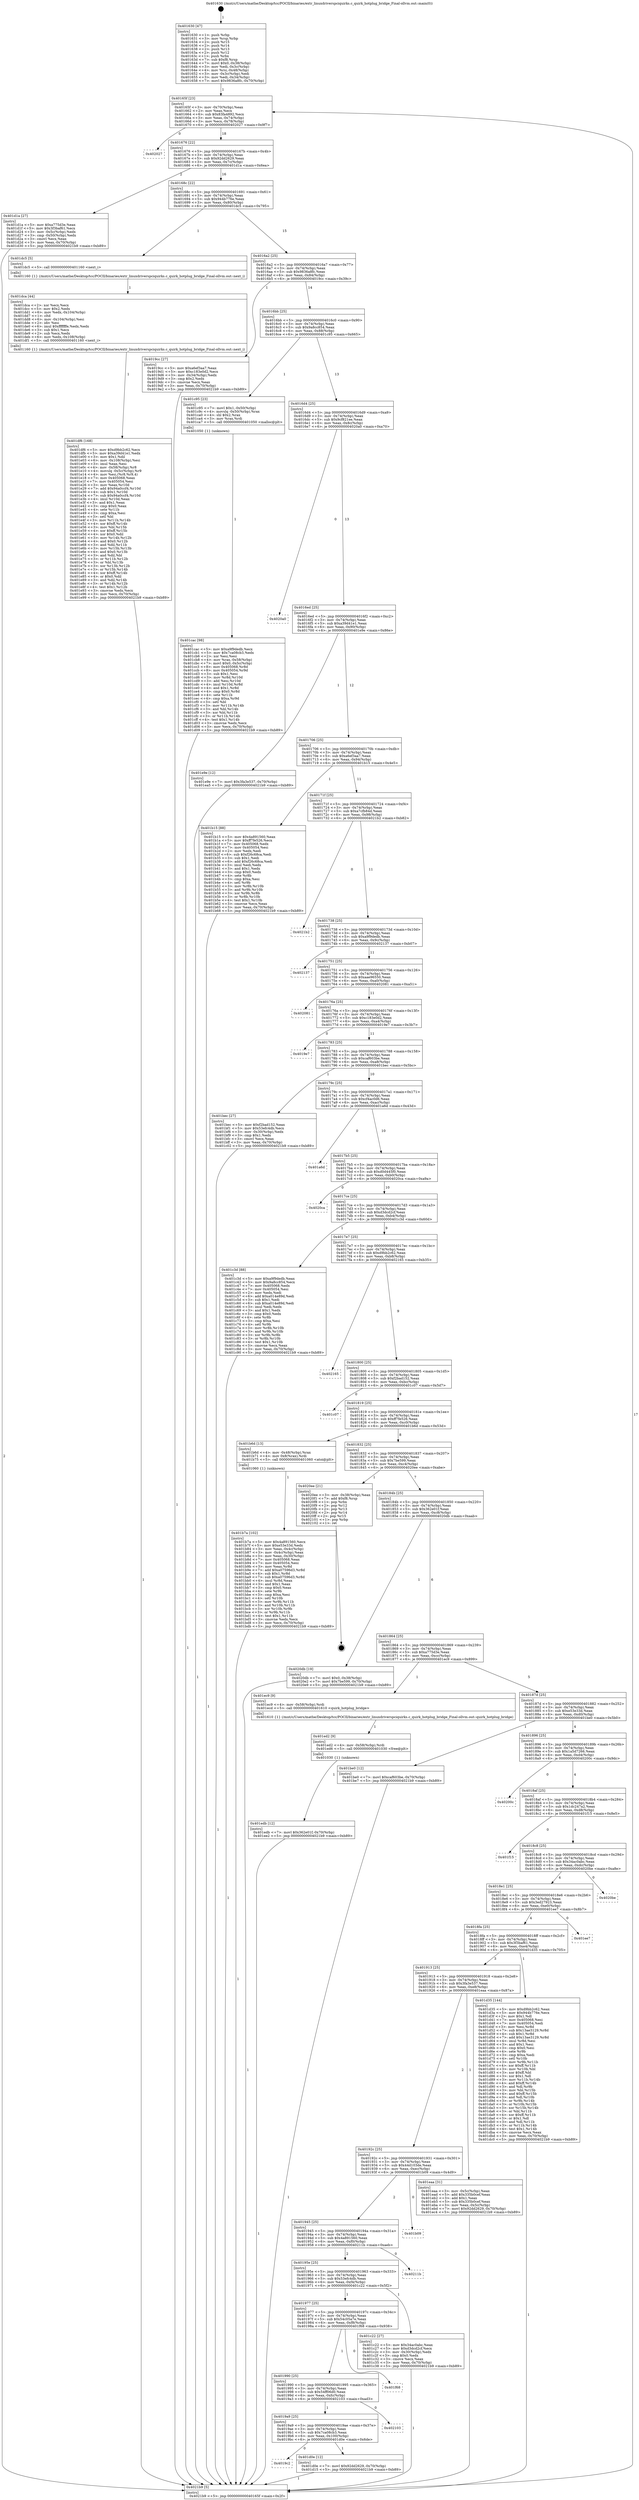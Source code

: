 digraph "0x401630" {
  label = "0x401630 (/mnt/c/Users/mathe/Desktop/tcc/POCII/binaries/extr_linuxdriverspciquirks.c_quirk_hotplug_bridge_Final-ollvm.out::main(0))"
  labelloc = "t"
  node[shape=record]

  Entry [label="",width=0.3,height=0.3,shape=circle,fillcolor=black,style=filled]
  "0x40165f" [label="{
     0x40165f [23]\l
     | [instrs]\l
     &nbsp;&nbsp;0x40165f \<+3\>: mov -0x70(%rbp),%eax\l
     &nbsp;&nbsp;0x401662 \<+2\>: mov %eax,%ecx\l
     &nbsp;&nbsp;0x401664 \<+6\>: sub $0x83fa4892,%ecx\l
     &nbsp;&nbsp;0x40166a \<+3\>: mov %eax,-0x74(%rbp)\l
     &nbsp;&nbsp;0x40166d \<+3\>: mov %ecx,-0x78(%rbp)\l
     &nbsp;&nbsp;0x401670 \<+6\>: je 0000000000402027 \<main+0x9f7\>\l
  }"]
  "0x402027" [label="{
     0x402027\l
  }", style=dashed]
  "0x401676" [label="{
     0x401676 [22]\l
     | [instrs]\l
     &nbsp;&nbsp;0x401676 \<+5\>: jmp 000000000040167b \<main+0x4b\>\l
     &nbsp;&nbsp;0x40167b \<+3\>: mov -0x74(%rbp),%eax\l
     &nbsp;&nbsp;0x40167e \<+5\>: sub $0x92dd2629,%eax\l
     &nbsp;&nbsp;0x401683 \<+3\>: mov %eax,-0x7c(%rbp)\l
     &nbsp;&nbsp;0x401686 \<+6\>: je 0000000000401d1a \<main+0x6ea\>\l
  }"]
  Exit [label="",width=0.3,height=0.3,shape=circle,fillcolor=black,style=filled,peripheries=2]
  "0x401d1a" [label="{
     0x401d1a [27]\l
     | [instrs]\l
     &nbsp;&nbsp;0x401d1a \<+5\>: mov $0xa775d3e,%eax\l
     &nbsp;&nbsp;0x401d1f \<+5\>: mov $0x3f3baf61,%ecx\l
     &nbsp;&nbsp;0x401d24 \<+3\>: mov -0x5c(%rbp),%edx\l
     &nbsp;&nbsp;0x401d27 \<+3\>: cmp -0x50(%rbp),%edx\l
     &nbsp;&nbsp;0x401d2a \<+3\>: cmovl %ecx,%eax\l
     &nbsp;&nbsp;0x401d2d \<+3\>: mov %eax,-0x70(%rbp)\l
     &nbsp;&nbsp;0x401d30 \<+5\>: jmp 00000000004021b9 \<main+0xb89\>\l
  }"]
  "0x40168c" [label="{
     0x40168c [22]\l
     | [instrs]\l
     &nbsp;&nbsp;0x40168c \<+5\>: jmp 0000000000401691 \<main+0x61\>\l
     &nbsp;&nbsp;0x401691 \<+3\>: mov -0x74(%rbp),%eax\l
     &nbsp;&nbsp;0x401694 \<+5\>: sub $0x944b776e,%eax\l
     &nbsp;&nbsp;0x401699 \<+3\>: mov %eax,-0x80(%rbp)\l
     &nbsp;&nbsp;0x40169c \<+6\>: je 0000000000401dc5 \<main+0x795\>\l
  }"]
  "0x401edb" [label="{
     0x401edb [12]\l
     | [instrs]\l
     &nbsp;&nbsp;0x401edb \<+7\>: movl $0x362e01f,-0x70(%rbp)\l
     &nbsp;&nbsp;0x401ee2 \<+5\>: jmp 00000000004021b9 \<main+0xb89\>\l
  }"]
  "0x401dc5" [label="{
     0x401dc5 [5]\l
     | [instrs]\l
     &nbsp;&nbsp;0x401dc5 \<+5\>: call 0000000000401160 \<next_i\>\l
     | [calls]\l
     &nbsp;&nbsp;0x401160 \{1\} (/mnt/c/Users/mathe/Desktop/tcc/POCII/binaries/extr_linuxdriverspciquirks.c_quirk_hotplug_bridge_Final-ollvm.out::next_i)\l
  }"]
  "0x4016a2" [label="{
     0x4016a2 [25]\l
     | [instrs]\l
     &nbsp;&nbsp;0x4016a2 \<+5\>: jmp 00000000004016a7 \<main+0x77\>\l
     &nbsp;&nbsp;0x4016a7 \<+3\>: mov -0x74(%rbp),%eax\l
     &nbsp;&nbsp;0x4016aa \<+5\>: sub $0x9836a8fc,%eax\l
     &nbsp;&nbsp;0x4016af \<+6\>: mov %eax,-0x84(%rbp)\l
     &nbsp;&nbsp;0x4016b5 \<+6\>: je 00000000004019cc \<main+0x39c\>\l
  }"]
  "0x401ed2" [label="{
     0x401ed2 [9]\l
     | [instrs]\l
     &nbsp;&nbsp;0x401ed2 \<+4\>: mov -0x58(%rbp),%rdi\l
     &nbsp;&nbsp;0x401ed6 \<+5\>: call 0000000000401030 \<free@plt\>\l
     | [calls]\l
     &nbsp;&nbsp;0x401030 \{1\} (unknown)\l
  }"]
  "0x4019cc" [label="{
     0x4019cc [27]\l
     | [instrs]\l
     &nbsp;&nbsp;0x4019cc \<+5\>: mov $0xa6ef3aa7,%eax\l
     &nbsp;&nbsp;0x4019d1 \<+5\>: mov $0xc183e0d2,%ecx\l
     &nbsp;&nbsp;0x4019d6 \<+3\>: mov -0x34(%rbp),%edx\l
     &nbsp;&nbsp;0x4019d9 \<+3\>: cmp $0x2,%edx\l
     &nbsp;&nbsp;0x4019dc \<+3\>: cmovne %ecx,%eax\l
     &nbsp;&nbsp;0x4019df \<+3\>: mov %eax,-0x70(%rbp)\l
     &nbsp;&nbsp;0x4019e2 \<+5\>: jmp 00000000004021b9 \<main+0xb89\>\l
  }"]
  "0x4016bb" [label="{
     0x4016bb [25]\l
     | [instrs]\l
     &nbsp;&nbsp;0x4016bb \<+5\>: jmp 00000000004016c0 \<main+0x90\>\l
     &nbsp;&nbsp;0x4016c0 \<+3\>: mov -0x74(%rbp),%eax\l
     &nbsp;&nbsp;0x4016c3 \<+5\>: sub $0x9a8cc854,%eax\l
     &nbsp;&nbsp;0x4016c8 \<+6\>: mov %eax,-0x88(%rbp)\l
     &nbsp;&nbsp;0x4016ce \<+6\>: je 0000000000401c95 \<main+0x665\>\l
  }"]
  "0x4021b9" [label="{
     0x4021b9 [5]\l
     | [instrs]\l
     &nbsp;&nbsp;0x4021b9 \<+5\>: jmp 000000000040165f \<main+0x2f\>\l
  }"]
  "0x401630" [label="{
     0x401630 [47]\l
     | [instrs]\l
     &nbsp;&nbsp;0x401630 \<+1\>: push %rbp\l
     &nbsp;&nbsp;0x401631 \<+3\>: mov %rsp,%rbp\l
     &nbsp;&nbsp;0x401634 \<+2\>: push %r15\l
     &nbsp;&nbsp;0x401636 \<+2\>: push %r14\l
     &nbsp;&nbsp;0x401638 \<+2\>: push %r13\l
     &nbsp;&nbsp;0x40163a \<+2\>: push %r12\l
     &nbsp;&nbsp;0x40163c \<+1\>: push %rbx\l
     &nbsp;&nbsp;0x40163d \<+7\>: sub $0xf8,%rsp\l
     &nbsp;&nbsp;0x401644 \<+7\>: movl $0x0,-0x38(%rbp)\l
     &nbsp;&nbsp;0x40164b \<+3\>: mov %edi,-0x3c(%rbp)\l
     &nbsp;&nbsp;0x40164e \<+4\>: mov %rsi,-0x48(%rbp)\l
     &nbsp;&nbsp;0x401652 \<+3\>: mov -0x3c(%rbp),%edi\l
     &nbsp;&nbsp;0x401655 \<+3\>: mov %edi,-0x34(%rbp)\l
     &nbsp;&nbsp;0x401658 \<+7\>: movl $0x9836a8fc,-0x70(%rbp)\l
  }"]
  "0x401df6" [label="{
     0x401df6 [168]\l
     | [instrs]\l
     &nbsp;&nbsp;0x401df6 \<+5\>: mov $0xd9bb2c62,%ecx\l
     &nbsp;&nbsp;0x401dfb \<+5\>: mov $0xa39d41e1,%edx\l
     &nbsp;&nbsp;0x401e00 \<+3\>: mov $0x1,%dil\l
     &nbsp;&nbsp;0x401e03 \<+6\>: mov -0x108(%rbp),%esi\l
     &nbsp;&nbsp;0x401e09 \<+3\>: imul %eax,%esi\l
     &nbsp;&nbsp;0x401e0c \<+4\>: mov -0x58(%rbp),%r8\l
     &nbsp;&nbsp;0x401e10 \<+4\>: movslq -0x5c(%rbp),%r9\l
     &nbsp;&nbsp;0x401e14 \<+4\>: mov %esi,(%r8,%r9,4)\l
     &nbsp;&nbsp;0x401e18 \<+7\>: mov 0x405068,%eax\l
     &nbsp;&nbsp;0x401e1f \<+7\>: mov 0x405054,%esi\l
     &nbsp;&nbsp;0x401e26 \<+3\>: mov %eax,%r10d\l
     &nbsp;&nbsp;0x401e29 \<+7\>: add $0x94a0ccf4,%r10d\l
     &nbsp;&nbsp;0x401e30 \<+4\>: sub $0x1,%r10d\l
     &nbsp;&nbsp;0x401e34 \<+7\>: sub $0x94a0ccf4,%r10d\l
     &nbsp;&nbsp;0x401e3b \<+4\>: imul %r10d,%eax\l
     &nbsp;&nbsp;0x401e3f \<+3\>: and $0x1,%eax\l
     &nbsp;&nbsp;0x401e42 \<+3\>: cmp $0x0,%eax\l
     &nbsp;&nbsp;0x401e45 \<+4\>: sete %r11b\l
     &nbsp;&nbsp;0x401e49 \<+3\>: cmp $0xa,%esi\l
     &nbsp;&nbsp;0x401e4c \<+3\>: setl %bl\l
     &nbsp;&nbsp;0x401e4f \<+3\>: mov %r11b,%r14b\l
     &nbsp;&nbsp;0x401e52 \<+4\>: xor $0xff,%r14b\l
     &nbsp;&nbsp;0x401e56 \<+3\>: mov %bl,%r15b\l
     &nbsp;&nbsp;0x401e59 \<+4\>: xor $0xff,%r15b\l
     &nbsp;&nbsp;0x401e5d \<+4\>: xor $0x0,%dil\l
     &nbsp;&nbsp;0x401e61 \<+3\>: mov %r14b,%r12b\l
     &nbsp;&nbsp;0x401e64 \<+4\>: and $0x0,%r12b\l
     &nbsp;&nbsp;0x401e68 \<+3\>: and %dil,%r11b\l
     &nbsp;&nbsp;0x401e6b \<+3\>: mov %r15b,%r13b\l
     &nbsp;&nbsp;0x401e6e \<+4\>: and $0x0,%r13b\l
     &nbsp;&nbsp;0x401e72 \<+3\>: and %dil,%bl\l
     &nbsp;&nbsp;0x401e75 \<+3\>: or %r11b,%r12b\l
     &nbsp;&nbsp;0x401e78 \<+3\>: or %bl,%r13b\l
     &nbsp;&nbsp;0x401e7b \<+3\>: xor %r13b,%r12b\l
     &nbsp;&nbsp;0x401e7e \<+3\>: or %r15b,%r14b\l
     &nbsp;&nbsp;0x401e81 \<+4\>: xor $0xff,%r14b\l
     &nbsp;&nbsp;0x401e85 \<+4\>: or $0x0,%dil\l
     &nbsp;&nbsp;0x401e89 \<+3\>: and %dil,%r14b\l
     &nbsp;&nbsp;0x401e8c \<+3\>: or %r14b,%r12b\l
     &nbsp;&nbsp;0x401e8f \<+4\>: test $0x1,%r12b\l
     &nbsp;&nbsp;0x401e93 \<+3\>: cmovne %edx,%ecx\l
     &nbsp;&nbsp;0x401e96 \<+3\>: mov %ecx,-0x70(%rbp)\l
     &nbsp;&nbsp;0x401e99 \<+5\>: jmp 00000000004021b9 \<main+0xb89\>\l
  }"]
  "0x401c95" [label="{
     0x401c95 [23]\l
     | [instrs]\l
     &nbsp;&nbsp;0x401c95 \<+7\>: movl $0x1,-0x50(%rbp)\l
     &nbsp;&nbsp;0x401c9c \<+4\>: movslq -0x50(%rbp),%rax\l
     &nbsp;&nbsp;0x401ca0 \<+4\>: shl $0x2,%rax\l
     &nbsp;&nbsp;0x401ca4 \<+3\>: mov %rax,%rdi\l
     &nbsp;&nbsp;0x401ca7 \<+5\>: call 0000000000401050 \<malloc@plt\>\l
     | [calls]\l
     &nbsp;&nbsp;0x401050 \{1\} (unknown)\l
  }"]
  "0x4016d4" [label="{
     0x4016d4 [25]\l
     | [instrs]\l
     &nbsp;&nbsp;0x4016d4 \<+5\>: jmp 00000000004016d9 \<main+0xa9\>\l
     &nbsp;&nbsp;0x4016d9 \<+3\>: mov -0x74(%rbp),%eax\l
     &nbsp;&nbsp;0x4016dc \<+5\>: sub $0x9cf821ee,%eax\l
     &nbsp;&nbsp;0x4016e1 \<+6\>: mov %eax,-0x8c(%rbp)\l
     &nbsp;&nbsp;0x4016e7 \<+6\>: je 00000000004020a0 \<main+0xa70\>\l
  }"]
  "0x401dca" [label="{
     0x401dca [44]\l
     | [instrs]\l
     &nbsp;&nbsp;0x401dca \<+2\>: xor %ecx,%ecx\l
     &nbsp;&nbsp;0x401dcc \<+5\>: mov $0x2,%edx\l
     &nbsp;&nbsp;0x401dd1 \<+6\>: mov %edx,-0x104(%rbp)\l
     &nbsp;&nbsp;0x401dd7 \<+1\>: cltd\l
     &nbsp;&nbsp;0x401dd8 \<+6\>: mov -0x104(%rbp),%esi\l
     &nbsp;&nbsp;0x401dde \<+2\>: idiv %esi\l
     &nbsp;&nbsp;0x401de0 \<+6\>: imul $0xfffffffe,%edx,%edx\l
     &nbsp;&nbsp;0x401de6 \<+3\>: sub $0x1,%ecx\l
     &nbsp;&nbsp;0x401de9 \<+2\>: sub %ecx,%edx\l
     &nbsp;&nbsp;0x401deb \<+6\>: mov %edx,-0x108(%rbp)\l
     &nbsp;&nbsp;0x401df1 \<+5\>: call 0000000000401160 \<next_i\>\l
     | [calls]\l
     &nbsp;&nbsp;0x401160 \{1\} (/mnt/c/Users/mathe/Desktop/tcc/POCII/binaries/extr_linuxdriverspciquirks.c_quirk_hotplug_bridge_Final-ollvm.out::next_i)\l
  }"]
  "0x4020a0" [label="{
     0x4020a0\l
  }", style=dashed]
  "0x4016ed" [label="{
     0x4016ed [25]\l
     | [instrs]\l
     &nbsp;&nbsp;0x4016ed \<+5\>: jmp 00000000004016f2 \<main+0xc2\>\l
     &nbsp;&nbsp;0x4016f2 \<+3\>: mov -0x74(%rbp),%eax\l
     &nbsp;&nbsp;0x4016f5 \<+5\>: sub $0xa39d41e1,%eax\l
     &nbsp;&nbsp;0x4016fa \<+6\>: mov %eax,-0x90(%rbp)\l
     &nbsp;&nbsp;0x401700 \<+6\>: je 0000000000401e9e \<main+0x86e\>\l
  }"]
  "0x4019c2" [label="{
     0x4019c2\l
  }", style=dashed]
  "0x401e9e" [label="{
     0x401e9e [12]\l
     | [instrs]\l
     &nbsp;&nbsp;0x401e9e \<+7\>: movl $0x3fa3e537,-0x70(%rbp)\l
     &nbsp;&nbsp;0x401ea5 \<+5\>: jmp 00000000004021b9 \<main+0xb89\>\l
  }"]
  "0x401706" [label="{
     0x401706 [25]\l
     | [instrs]\l
     &nbsp;&nbsp;0x401706 \<+5\>: jmp 000000000040170b \<main+0xdb\>\l
     &nbsp;&nbsp;0x40170b \<+3\>: mov -0x74(%rbp),%eax\l
     &nbsp;&nbsp;0x40170e \<+5\>: sub $0xa6ef3aa7,%eax\l
     &nbsp;&nbsp;0x401713 \<+6\>: mov %eax,-0x94(%rbp)\l
     &nbsp;&nbsp;0x401719 \<+6\>: je 0000000000401b15 \<main+0x4e5\>\l
  }"]
  "0x401d0e" [label="{
     0x401d0e [12]\l
     | [instrs]\l
     &nbsp;&nbsp;0x401d0e \<+7\>: movl $0x92dd2629,-0x70(%rbp)\l
     &nbsp;&nbsp;0x401d15 \<+5\>: jmp 00000000004021b9 \<main+0xb89\>\l
  }"]
  "0x401b15" [label="{
     0x401b15 [88]\l
     | [instrs]\l
     &nbsp;&nbsp;0x401b15 \<+5\>: mov $0x4a891560,%eax\l
     &nbsp;&nbsp;0x401b1a \<+5\>: mov $0xff7fe526,%ecx\l
     &nbsp;&nbsp;0x401b1f \<+7\>: mov 0x405068,%edx\l
     &nbsp;&nbsp;0x401b26 \<+7\>: mov 0x405054,%esi\l
     &nbsp;&nbsp;0x401b2d \<+2\>: mov %edx,%edi\l
     &nbsp;&nbsp;0x401b2f \<+6\>: sub $0xf26c68ca,%edi\l
     &nbsp;&nbsp;0x401b35 \<+3\>: sub $0x1,%edi\l
     &nbsp;&nbsp;0x401b38 \<+6\>: add $0xf26c68ca,%edi\l
     &nbsp;&nbsp;0x401b3e \<+3\>: imul %edi,%edx\l
     &nbsp;&nbsp;0x401b41 \<+3\>: and $0x1,%edx\l
     &nbsp;&nbsp;0x401b44 \<+3\>: cmp $0x0,%edx\l
     &nbsp;&nbsp;0x401b47 \<+4\>: sete %r8b\l
     &nbsp;&nbsp;0x401b4b \<+3\>: cmp $0xa,%esi\l
     &nbsp;&nbsp;0x401b4e \<+4\>: setl %r9b\l
     &nbsp;&nbsp;0x401b52 \<+3\>: mov %r8b,%r10b\l
     &nbsp;&nbsp;0x401b55 \<+3\>: and %r9b,%r10b\l
     &nbsp;&nbsp;0x401b58 \<+3\>: xor %r9b,%r8b\l
     &nbsp;&nbsp;0x401b5b \<+3\>: or %r8b,%r10b\l
     &nbsp;&nbsp;0x401b5e \<+4\>: test $0x1,%r10b\l
     &nbsp;&nbsp;0x401b62 \<+3\>: cmovne %ecx,%eax\l
     &nbsp;&nbsp;0x401b65 \<+3\>: mov %eax,-0x70(%rbp)\l
     &nbsp;&nbsp;0x401b68 \<+5\>: jmp 00000000004021b9 \<main+0xb89\>\l
  }"]
  "0x40171f" [label="{
     0x40171f [25]\l
     | [instrs]\l
     &nbsp;&nbsp;0x40171f \<+5\>: jmp 0000000000401724 \<main+0xf4\>\l
     &nbsp;&nbsp;0x401724 \<+3\>: mov -0x74(%rbp),%eax\l
     &nbsp;&nbsp;0x401727 \<+5\>: sub $0xa7cfb84d,%eax\l
     &nbsp;&nbsp;0x40172c \<+6\>: mov %eax,-0x98(%rbp)\l
     &nbsp;&nbsp;0x401732 \<+6\>: je 00000000004021b2 \<main+0xb82\>\l
  }"]
  "0x4019a9" [label="{
     0x4019a9 [25]\l
     | [instrs]\l
     &nbsp;&nbsp;0x4019a9 \<+5\>: jmp 00000000004019ae \<main+0x37e\>\l
     &nbsp;&nbsp;0x4019ae \<+3\>: mov -0x74(%rbp),%eax\l
     &nbsp;&nbsp;0x4019b1 \<+5\>: sub $0x7ca08cb3,%eax\l
     &nbsp;&nbsp;0x4019b6 \<+6\>: mov %eax,-0x100(%rbp)\l
     &nbsp;&nbsp;0x4019bc \<+6\>: je 0000000000401d0e \<main+0x6de\>\l
  }"]
  "0x4021b2" [label="{
     0x4021b2\l
  }", style=dashed]
  "0x401738" [label="{
     0x401738 [25]\l
     | [instrs]\l
     &nbsp;&nbsp;0x401738 \<+5\>: jmp 000000000040173d \<main+0x10d\>\l
     &nbsp;&nbsp;0x40173d \<+3\>: mov -0x74(%rbp),%eax\l
     &nbsp;&nbsp;0x401740 \<+5\>: sub $0xa9f9dedb,%eax\l
     &nbsp;&nbsp;0x401745 \<+6\>: mov %eax,-0x9c(%rbp)\l
     &nbsp;&nbsp;0x40174b \<+6\>: je 0000000000402137 \<main+0xb07\>\l
  }"]
  "0x402103" [label="{
     0x402103\l
  }", style=dashed]
  "0x402137" [label="{
     0x402137\l
  }", style=dashed]
  "0x401751" [label="{
     0x401751 [25]\l
     | [instrs]\l
     &nbsp;&nbsp;0x401751 \<+5\>: jmp 0000000000401756 \<main+0x126\>\l
     &nbsp;&nbsp;0x401756 \<+3\>: mov -0x74(%rbp),%eax\l
     &nbsp;&nbsp;0x401759 \<+5\>: sub $0xaae96550,%eax\l
     &nbsp;&nbsp;0x40175e \<+6\>: mov %eax,-0xa0(%rbp)\l
     &nbsp;&nbsp;0x401764 \<+6\>: je 0000000000402081 \<main+0xa51\>\l
  }"]
  "0x401990" [label="{
     0x401990 [25]\l
     | [instrs]\l
     &nbsp;&nbsp;0x401990 \<+5\>: jmp 0000000000401995 \<main+0x365\>\l
     &nbsp;&nbsp;0x401995 \<+3\>: mov -0x74(%rbp),%eax\l
     &nbsp;&nbsp;0x401998 \<+5\>: sub $0x54ff06d0,%eax\l
     &nbsp;&nbsp;0x40199d \<+6\>: mov %eax,-0xfc(%rbp)\l
     &nbsp;&nbsp;0x4019a3 \<+6\>: je 0000000000402103 \<main+0xad3\>\l
  }"]
  "0x402081" [label="{
     0x402081\l
  }", style=dashed]
  "0x40176a" [label="{
     0x40176a [25]\l
     | [instrs]\l
     &nbsp;&nbsp;0x40176a \<+5\>: jmp 000000000040176f \<main+0x13f\>\l
     &nbsp;&nbsp;0x40176f \<+3\>: mov -0x74(%rbp),%eax\l
     &nbsp;&nbsp;0x401772 \<+5\>: sub $0xc183e0d2,%eax\l
     &nbsp;&nbsp;0x401777 \<+6\>: mov %eax,-0xa4(%rbp)\l
     &nbsp;&nbsp;0x40177d \<+6\>: je 00000000004019e7 \<main+0x3b7\>\l
  }"]
  "0x401f68" [label="{
     0x401f68\l
  }", style=dashed]
  "0x4019e7" [label="{
     0x4019e7\l
  }", style=dashed]
  "0x401783" [label="{
     0x401783 [25]\l
     | [instrs]\l
     &nbsp;&nbsp;0x401783 \<+5\>: jmp 0000000000401788 \<main+0x158\>\l
     &nbsp;&nbsp;0x401788 \<+3\>: mov -0x74(%rbp),%eax\l
     &nbsp;&nbsp;0x40178b \<+5\>: sub $0xcaf603be,%eax\l
     &nbsp;&nbsp;0x401790 \<+6\>: mov %eax,-0xa8(%rbp)\l
     &nbsp;&nbsp;0x401796 \<+6\>: je 0000000000401bec \<main+0x5bc\>\l
  }"]
  "0x401cac" [label="{
     0x401cac [98]\l
     | [instrs]\l
     &nbsp;&nbsp;0x401cac \<+5\>: mov $0xa9f9dedb,%ecx\l
     &nbsp;&nbsp;0x401cb1 \<+5\>: mov $0x7ca08cb3,%edx\l
     &nbsp;&nbsp;0x401cb6 \<+2\>: xor %esi,%esi\l
     &nbsp;&nbsp;0x401cb8 \<+4\>: mov %rax,-0x58(%rbp)\l
     &nbsp;&nbsp;0x401cbc \<+7\>: movl $0x0,-0x5c(%rbp)\l
     &nbsp;&nbsp;0x401cc3 \<+8\>: mov 0x405068,%r8d\l
     &nbsp;&nbsp;0x401ccb \<+8\>: mov 0x405054,%r9d\l
     &nbsp;&nbsp;0x401cd3 \<+3\>: sub $0x1,%esi\l
     &nbsp;&nbsp;0x401cd6 \<+3\>: mov %r8d,%r10d\l
     &nbsp;&nbsp;0x401cd9 \<+3\>: add %esi,%r10d\l
     &nbsp;&nbsp;0x401cdc \<+4\>: imul %r10d,%r8d\l
     &nbsp;&nbsp;0x401ce0 \<+4\>: and $0x1,%r8d\l
     &nbsp;&nbsp;0x401ce4 \<+4\>: cmp $0x0,%r8d\l
     &nbsp;&nbsp;0x401ce8 \<+4\>: sete %r11b\l
     &nbsp;&nbsp;0x401cec \<+4\>: cmp $0xa,%r9d\l
     &nbsp;&nbsp;0x401cf0 \<+3\>: setl %bl\l
     &nbsp;&nbsp;0x401cf3 \<+3\>: mov %r11b,%r14b\l
     &nbsp;&nbsp;0x401cf6 \<+3\>: and %bl,%r14b\l
     &nbsp;&nbsp;0x401cf9 \<+3\>: xor %bl,%r11b\l
     &nbsp;&nbsp;0x401cfc \<+3\>: or %r11b,%r14b\l
     &nbsp;&nbsp;0x401cff \<+4\>: test $0x1,%r14b\l
     &nbsp;&nbsp;0x401d03 \<+3\>: cmovne %edx,%ecx\l
     &nbsp;&nbsp;0x401d06 \<+3\>: mov %ecx,-0x70(%rbp)\l
     &nbsp;&nbsp;0x401d09 \<+5\>: jmp 00000000004021b9 \<main+0xb89\>\l
  }"]
  "0x401bec" [label="{
     0x401bec [27]\l
     | [instrs]\l
     &nbsp;&nbsp;0x401bec \<+5\>: mov $0xf2bad152,%eax\l
     &nbsp;&nbsp;0x401bf1 \<+5\>: mov $0x53efc4db,%ecx\l
     &nbsp;&nbsp;0x401bf6 \<+3\>: mov -0x30(%rbp),%edx\l
     &nbsp;&nbsp;0x401bf9 \<+3\>: cmp $0x1,%edx\l
     &nbsp;&nbsp;0x401bfc \<+3\>: cmovl %ecx,%eax\l
     &nbsp;&nbsp;0x401bff \<+3\>: mov %eax,-0x70(%rbp)\l
     &nbsp;&nbsp;0x401c02 \<+5\>: jmp 00000000004021b9 \<main+0xb89\>\l
  }"]
  "0x40179c" [label="{
     0x40179c [25]\l
     | [instrs]\l
     &nbsp;&nbsp;0x40179c \<+5\>: jmp 00000000004017a1 \<main+0x171\>\l
     &nbsp;&nbsp;0x4017a1 \<+3\>: mov -0x74(%rbp),%eax\l
     &nbsp;&nbsp;0x4017a4 \<+5\>: sub $0xcf4ac0d6,%eax\l
     &nbsp;&nbsp;0x4017a9 \<+6\>: mov %eax,-0xac(%rbp)\l
     &nbsp;&nbsp;0x4017af \<+6\>: je 0000000000401a6d \<main+0x43d\>\l
  }"]
  "0x401977" [label="{
     0x401977 [25]\l
     | [instrs]\l
     &nbsp;&nbsp;0x401977 \<+5\>: jmp 000000000040197c \<main+0x34c\>\l
     &nbsp;&nbsp;0x40197c \<+3\>: mov -0x74(%rbp),%eax\l
     &nbsp;&nbsp;0x40197f \<+5\>: sub $0x54c05a7e,%eax\l
     &nbsp;&nbsp;0x401984 \<+6\>: mov %eax,-0xf8(%rbp)\l
     &nbsp;&nbsp;0x40198a \<+6\>: je 0000000000401f68 \<main+0x938\>\l
  }"]
  "0x401a6d" [label="{
     0x401a6d\l
  }", style=dashed]
  "0x4017b5" [label="{
     0x4017b5 [25]\l
     | [instrs]\l
     &nbsp;&nbsp;0x4017b5 \<+5\>: jmp 00000000004017ba \<main+0x18a\>\l
     &nbsp;&nbsp;0x4017ba \<+3\>: mov -0x74(%rbp),%eax\l
     &nbsp;&nbsp;0x4017bd \<+5\>: sub $0xd0d445f0,%eax\l
     &nbsp;&nbsp;0x4017c2 \<+6\>: mov %eax,-0xb0(%rbp)\l
     &nbsp;&nbsp;0x4017c8 \<+6\>: je 00000000004020ca \<main+0xa9a\>\l
  }"]
  "0x401c22" [label="{
     0x401c22 [27]\l
     | [instrs]\l
     &nbsp;&nbsp;0x401c22 \<+5\>: mov $0x34ac0abc,%eax\l
     &nbsp;&nbsp;0x401c27 \<+5\>: mov $0xd3dcd2cf,%ecx\l
     &nbsp;&nbsp;0x401c2c \<+3\>: mov -0x30(%rbp),%edx\l
     &nbsp;&nbsp;0x401c2f \<+3\>: cmp $0x0,%edx\l
     &nbsp;&nbsp;0x401c32 \<+3\>: cmove %ecx,%eax\l
     &nbsp;&nbsp;0x401c35 \<+3\>: mov %eax,-0x70(%rbp)\l
     &nbsp;&nbsp;0x401c38 \<+5\>: jmp 00000000004021b9 \<main+0xb89\>\l
  }"]
  "0x4020ca" [label="{
     0x4020ca\l
  }", style=dashed]
  "0x4017ce" [label="{
     0x4017ce [25]\l
     | [instrs]\l
     &nbsp;&nbsp;0x4017ce \<+5\>: jmp 00000000004017d3 \<main+0x1a3\>\l
     &nbsp;&nbsp;0x4017d3 \<+3\>: mov -0x74(%rbp),%eax\l
     &nbsp;&nbsp;0x4017d6 \<+5\>: sub $0xd3dcd2cf,%eax\l
     &nbsp;&nbsp;0x4017db \<+6\>: mov %eax,-0xb4(%rbp)\l
     &nbsp;&nbsp;0x4017e1 \<+6\>: je 0000000000401c3d \<main+0x60d\>\l
  }"]
  "0x40195e" [label="{
     0x40195e [25]\l
     | [instrs]\l
     &nbsp;&nbsp;0x40195e \<+5\>: jmp 0000000000401963 \<main+0x333\>\l
     &nbsp;&nbsp;0x401963 \<+3\>: mov -0x74(%rbp),%eax\l
     &nbsp;&nbsp;0x401966 \<+5\>: sub $0x53efc4db,%eax\l
     &nbsp;&nbsp;0x40196b \<+6\>: mov %eax,-0xf4(%rbp)\l
     &nbsp;&nbsp;0x401971 \<+6\>: je 0000000000401c22 \<main+0x5f2\>\l
  }"]
  "0x401c3d" [label="{
     0x401c3d [88]\l
     | [instrs]\l
     &nbsp;&nbsp;0x401c3d \<+5\>: mov $0xa9f9dedb,%eax\l
     &nbsp;&nbsp;0x401c42 \<+5\>: mov $0x9a8cc854,%ecx\l
     &nbsp;&nbsp;0x401c47 \<+7\>: mov 0x405068,%edx\l
     &nbsp;&nbsp;0x401c4e \<+7\>: mov 0x405054,%esi\l
     &nbsp;&nbsp;0x401c55 \<+2\>: mov %edx,%edi\l
     &nbsp;&nbsp;0x401c57 \<+6\>: add $0xa014e89d,%edi\l
     &nbsp;&nbsp;0x401c5d \<+3\>: sub $0x1,%edi\l
     &nbsp;&nbsp;0x401c60 \<+6\>: sub $0xa014e89d,%edi\l
     &nbsp;&nbsp;0x401c66 \<+3\>: imul %edi,%edx\l
     &nbsp;&nbsp;0x401c69 \<+3\>: and $0x1,%edx\l
     &nbsp;&nbsp;0x401c6c \<+3\>: cmp $0x0,%edx\l
     &nbsp;&nbsp;0x401c6f \<+4\>: sete %r8b\l
     &nbsp;&nbsp;0x401c73 \<+3\>: cmp $0xa,%esi\l
     &nbsp;&nbsp;0x401c76 \<+4\>: setl %r9b\l
     &nbsp;&nbsp;0x401c7a \<+3\>: mov %r8b,%r10b\l
     &nbsp;&nbsp;0x401c7d \<+3\>: and %r9b,%r10b\l
     &nbsp;&nbsp;0x401c80 \<+3\>: xor %r9b,%r8b\l
     &nbsp;&nbsp;0x401c83 \<+3\>: or %r8b,%r10b\l
     &nbsp;&nbsp;0x401c86 \<+4\>: test $0x1,%r10b\l
     &nbsp;&nbsp;0x401c8a \<+3\>: cmovne %ecx,%eax\l
     &nbsp;&nbsp;0x401c8d \<+3\>: mov %eax,-0x70(%rbp)\l
     &nbsp;&nbsp;0x401c90 \<+5\>: jmp 00000000004021b9 \<main+0xb89\>\l
  }"]
  "0x4017e7" [label="{
     0x4017e7 [25]\l
     | [instrs]\l
     &nbsp;&nbsp;0x4017e7 \<+5\>: jmp 00000000004017ec \<main+0x1bc\>\l
     &nbsp;&nbsp;0x4017ec \<+3\>: mov -0x74(%rbp),%eax\l
     &nbsp;&nbsp;0x4017ef \<+5\>: sub $0xd9bb2c62,%eax\l
     &nbsp;&nbsp;0x4017f4 \<+6\>: mov %eax,-0xb8(%rbp)\l
     &nbsp;&nbsp;0x4017fa \<+6\>: je 0000000000402165 \<main+0xb35\>\l
  }"]
  "0x40211b" [label="{
     0x40211b\l
  }", style=dashed]
  "0x402165" [label="{
     0x402165\l
  }", style=dashed]
  "0x401800" [label="{
     0x401800 [25]\l
     | [instrs]\l
     &nbsp;&nbsp;0x401800 \<+5\>: jmp 0000000000401805 \<main+0x1d5\>\l
     &nbsp;&nbsp;0x401805 \<+3\>: mov -0x74(%rbp),%eax\l
     &nbsp;&nbsp;0x401808 \<+5\>: sub $0xf2bad152,%eax\l
     &nbsp;&nbsp;0x40180d \<+6\>: mov %eax,-0xbc(%rbp)\l
     &nbsp;&nbsp;0x401813 \<+6\>: je 0000000000401c07 \<main+0x5d7\>\l
  }"]
  "0x401945" [label="{
     0x401945 [25]\l
     | [instrs]\l
     &nbsp;&nbsp;0x401945 \<+5\>: jmp 000000000040194a \<main+0x31a\>\l
     &nbsp;&nbsp;0x40194a \<+3\>: mov -0x74(%rbp),%eax\l
     &nbsp;&nbsp;0x40194d \<+5\>: sub $0x4a891560,%eax\l
     &nbsp;&nbsp;0x401952 \<+6\>: mov %eax,-0xf0(%rbp)\l
     &nbsp;&nbsp;0x401958 \<+6\>: je 000000000040211b \<main+0xaeb\>\l
  }"]
  "0x401c07" [label="{
     0x401c07\l
  }", style=dashed]
  "0x401819" [label="{
     0x401819 [25]\l
     | [instrs]\l
     &nbsp;&nbsp;0x401819 \<+5\>: jmp 000000000040181e \<main+0x1ee\>\l
     &nbsp;&nbsp;0x40181e \<+3\>: mov -0x74(%rbp),%eax\l
     &nbsp;&nbsp;0x401821 \<+5\>: sub $0xff7fe526,%eax\l
     &nbsp;&nbsp;0x401826 \<+6\>: mov %eax,-0xc0(%rbp)\l
     &nbsp;&nbsp;0x40182c \<+6\>: je 0000000000401b6d \<main+0x53d\>\l
  }"]
  "0x401b09" [label="{
     0x401b09\l
  }", style=dashed]
  "0x401b6d" [label="{
     0x401b6d [13]\l
     | [instrs]\l
     &nbsp;&nbsp;0x401b6d \<+4\>: mov -0x48(%rbp),%rax\l
     &nbsp;&nbsp;0x401b71 \<+4\>: mov 0x8(%rax),%rdi\l
     &nbsp;&nbsp;0x401b75 \<+5\>: call 0000000000401060 \<atoi@plt\>\l
     | [calls]\l
     &nbsp;&nbsp;0x401060 \{1\} (unknown)\l
  }"]
  "0x401832" [label="{
     0x401832 [25]\l
     | [instrs]\l
     &nbsp;&nbsp;0x401832 \<+5\>: jmp 0000000000401837 \<main+0x207\>\l
     &nbsp;&nbsp;0x401837 \<+3\>: mov -0x74(%rbp),%eax\l
     &nbsp;&nbsp;0x40183a \<+5\>: sub $0x7be599,%eax\l
     &nbsp;&nbsp;0x40183f \<+6\>: mov %eax,-0xc4(%rbp)\l
     &nbsp;&nbsp;0x401845 \<+6\>: je 00000000004020ee \<main+0xabe\>\l
  }"]
  "0x401b7a" [label="{
     0x401b7a [102]\l
     | [instrs]\l
     &nbsp;&nbsp;0x401b7a \<+5\>: mov $0x4a891560,%ecx\l
     &nbsp;&nbsp;0x401b7f \<+5\>: mov $0xe53e33d,%edx\l
     &nbsp;&nbsp;0x401b84 \<+3\>: mov %eax,-0x4c(%rbp)\l
     &nbsp;&nbsp;0x401b87 \<+3\>: mov -0x4c(%rbp),%eax\l
     &nbsp;&nbsp;0x401b8a \<+3\>: mov %eax,-0x30(%rbp)\l
     &nbsp;&nbsp;0x401b8d \<+7\>: mov 0x405068,%eax\l
     &nbsp;&nbsp;0x401b94 \<+7\>: mov 0x405054,%esi\l
     &nbsp;&nbsp;0x401b9b \<+3\>: mov %eax,%r8d\l
     &nbsp;&nbsp;0x401b9e \<+7\>: add $0xa07596d3,%r8d\l
     &nbsp;&nbsp;0x401ba5 \<+4\>: sub $0x1,%r8d\l
     &nbsp;&nbsp;0x401ba9 \<+7\>: sub $0xa07596d3,%r8d\l
     &nbsp;&nbsp;0x401bb0 \<+4\>: imul %r8d,%eax\l
     &nbsp;&nbsp;0x401bb4 \<+3\>: and $0x1,%eax\l
     &nbsp;&nbsp;0x401bb7 \<+3\>: cmp $0x0,%eax\l
     &nbsp;&nbsp;0x401bba \<+4\>: sete %r9b\l
     &nbsp;&nbsp;0x401bbe \<+3\>: cmp $0xa,%esi\l
     &nbsp;&nbsp;0x401bc1 \<+4\>: setl %r10b\l
     &nbsp;&nbsp;0x401bc5 \<+3\>: mov %r9b,%r11b\l
     &nbsp;&nbsp;0x401bc8 \<+3\>: and %r10b,%r11b\l
     &nbsp;&nbsp;0x401bcb \<+3\>: xor %r10b,%r9b\l
     &nbsp;&nbsp;0x401bce \<+3\>: or %r9b,%r11b\l
     &nbsp;&nbsp;0x401bd1 \<+4\>: test $0x1,%r11b\l
     &nbsp;&nbsp;0x401bd5 \<+3\>: cmovne %edx,%ecx\l
     &nbsp;&nbsp;0x401bd8 \<+3\>: mov %ecx,-0x70(%rbp)\l
     &nbsp;&nbsp;0x401bdb \<+5\>: jmp 00000000004021b9 \<main+0xb89\>\l
  }"]
  "0x40192c" [label="{
     0x40192c [25]\l
     | [instrs]\l
     &nbsp;&nbsp;0x40192c \<+5\>: jmp 0000000000401931 \<main+0x301\>\l
     &nbsp;&nbsp;0x401931 \<+3\>: mov -0x74(%rbp),%eax\l
     &nbsp;&nbsp;0x401934 \<+5\>: sub $0x44d103de,%eax\l
     &nbsp;&nbsp;0x401939 \<+6\>: mov %eax,-0xec(%rbp)\l
     &nbsp;&nbsp;0x40193f \<+6\>: je 0000000000401b09 \<main+0x4d9\>\l
  }"]
  "0x4020ee" [label="{
     0x4020ee [21]\l
     | [instrs]\l
     &nbsp;&nbsp;0x4020ee \<+3\>: mov -0x38(%rbp),%eax\l
     &nbsp;&nbsp;0x4020f1 \<+7\>: add $0xf8,%rsp\l
     &nbsp;&nbsp;0x4020f8 \<+1\>: pop %rbx\l
     &nbsp;&nbsp;0x4020f9 \<+2\>: pop %r12\l
     &nbsp;&nbsp;0x4020fb \<+2\>: pop %r13\l
     &nbsp;&nbsp;0x4020fd \<+2\>: pop %r14\l
     &nbsp;&nbsp;0x4020ff \<+2\>: pop %r15\l
     &nbsp;&nbsp;0x402101 \<+1\>: pop %rbp\l
     &nbsp;&nbsp;0x402102 \<+1\>: ret\l
  }"]
  "0x40184b" [label="{
     0x40184b [25]\l
     | [instrs]\l
     &nbsp;&nbsp;0x40184b \<+5\>: jmp 0000000000401850 \<main+0x220\>\l
     &nbsp;&nbsp;0x401850 \<+3\>: mov -0x74(%rbp),%eax\l
     &nbsp;&nbsp;0x401853 \<+5\>: sub $0x362e01f,%eax\l
     &nbsp;&nbsp;0x401858 \<+6\>: mov %eax,-0xc8(%rbp)\l
     &nbsp;&nbsp;0x40185e \<+6\>: je 00000000004020db \<main+0xaab\>\l
  }"]
  "0x401eaa" [label="{
     0x401eaa [31]\l
     | [instrs]\l
     &nbsp;&nbsp;0x401eaa \<+3\>: mov -0x5c(%rbp),%eax\l
     &nbsp;&nbsp;0x401ead \<+5\>: add $0x335b0cef,%eax\l
     &nbsp;&nbsp;0x401eb2 \<+3\>: add $0x1,%eax\l
     &nbsp;&nbsp;0x401eb5 \<+5\>: sub $0x335b0cef,%eax\l
     &nbsp;&nbsp;0x401eba \<+3\>: mov %eax,-0x5c(%rbp)\l
     &nbsp;&nbsp;0x401ebd \<+7\>: movl $0x92dd2629,-0x70(%rbp)\l
     &nbsp;&nbsp;0x401ec4 \<+5\>: jmp 00000000004021b9 \<main+0xb89\>\l
  }"]
  "0x4020db" [label="{
     0x4020db [19]\l
     | [instrs]\l
     &nbsp;&nbsp;0x4020db \<+7\>: movl $0x0,-0x38(%rbp)\l
     &nbsp;&nbsp;0x4020e2 \<+7\>: movl $0x7be599,-0x70(%rbp)\l
     &nbsp;&nbsp;0x4020e9 \<+5\>: jmp 00000000004021b9 \<main+0xb89\>\l
  }"]
  "0x401864" [label="{
     0x401864 [25]\l
     | [instrs]\l
     &nbsp;&nbsp;0x401864 \<+5\>: jmp 0000000000401869 \<main+0x239\>\l
     &nbsp;&nbsp;0x401869 \<+3\>: mov -0x74(%rbp),%eax\l
     &nbsp;&nbsp;0x40186c \<+5\>: sub $0xa775d3e,%eax\l
     &nbsp;&nbsp;0x401871 \<+6\>: mov %eax,-0xcc(%rbp)\l
     &nbsp;&nbsp;0x401877 \<+6\>: je 0000000000401ec9 \<main+0x899\>\l
  }"]
  "0x401913" [label="{
     0x401913 [25]\l
     | [instrs]\l
     &nbsp;&nbsp;0x401913 \<+5\>: jmp 0000000000401918 \<main+0x2e8\>\l
     &nbsp;&nbsp;0x401918 \<+3\>: mov -0x74(%rbp),%eax\l
     &nbsp;&nbsp;0x40191b \<+5\>: sub $0x3fa3e537,%eax\l
     &nbsp;&nbsp;0x401920 \<+6\>: mov %eax,-0xe8(%rbp)\l
     &nbsp;&nbsp;0x401926 \<+6\>: je 0000000000401eaa \<main+0x87a\>\l
  }"]
  "0x401ec9" [label="{
     0x401ec9 [9]\l
     | [instrs]\l
     &nbsp;&nbsp;0x401ec9 \<+4\>: mov -0x58(%rbp),%rdi\l
     &nbsp;&nbsp;0x401ecd \<+5\>: call 0000000000401610 \<quirk_hotplug_bridge\>\l
     | [calls]\l
     &nbsp;&nbsp;0x401610 \{1\} (/mnt/c/Users/mathe/Desktop/tcc/POCII/binaries/extr_linuxdriverspciquirks.c_quirk_hotplug_bridge_Final-ollvm.out::quirk_hotplug_bridge)\l
  }"]
  "0x40187d" [label="{
     0x40187d [25]\l
     | [instrs]\l
     &nbsp;&nbsp;0x40187d \<+5\>: jmp 0000000000401882 \<main+0x252\>\l
     &nbsp;&nbsp;0x401882 \<+3\>: mov -0x74(%rbp),%eax\l
     &nbsp;&nbsp;0x401885 \<+5\>: sub $0xe53e33d,%eax\l
     &nbsp;&nbsp;0x40188a \<+6\>: mov %eax,-0xd0(%rbp)\l
     &nbsp;&nbsp;0x401890 \<+6\>: je 0000000000401be0 \<main+0x5b0\>\l
  }"]
  "0x401d35" [label="{
     0x401d35 [144]\l
     | [instrs]\l
     &nbsp;&nbsp;0x401d35 \<+5\>: mov $0xd9bb2c62,%eax\l
     &nbsp;&nbsp;0x401d3a \<+5\>: mov $0x944b776e,%ecx\l
     &nbsp;&nbsp;0x401d3f \<+2\>: mov $0x1,%dl\l
     &nbsp;&nbsp;0x401d41 \<+7\>: mov 0x405068,%esi\l
     &nbsp;&nbsp;0x401d48 \<+7\>: mov 0x405054,%edi\l
     &nbsp;&nbsp;0x401d4f \<+3\>: mov %esi,%r8d\l
     &nbsp;&nbsp;0x401d52 \<+7\>: sub $0x13ae3129,%r8d\l
     &nbsp;&nbsp;0x401d59 \<+4\>: sub $0x1,%r8d\l
     &nbsp;&nbsp;0x401d5d \<+7\>: add $0x13ae3129,%r8d\l
     &nbsp;&nbsp;0x401d64 \<+4\>: imul %r8d,%esi\l
     &nbsp;&nbsp;0x401d68 \<+3\>: and $0x1,%esi\l
     &nbsp;&nbsp;0x401d6b \<+3\>: cmp $0x0,%esi\l
     &nbsp;&nbsp;0x401d6e \<+4\>: sete %r9b\l
     &nbsp;&nbsp;0x401d72 \<+3\>: cmp $0xa,%edi\l
     &nbsp;&nbsp;0x401d75 \<+4\>: setl %r10b\l
     &nbsp;&nbsp;0x401d79 \<+3\>: mov %r9b,%r11b\l
     &nbsp;&nbsp;0x401d7c \<+4\>: xor $0xff,%r11b\l
     &nbsp;&nbsp;0x401d80 \<+3\>: mov %r10b,%bl\l
     &nbsp;&nbsp;0x401d83 \<+3\>: xor $0xff,%bl\l
     &nbsp;&nbsp;0x401d86 \<+3\>: xor $0x1,%dl\l
     &nbsp;&nbsp;0x401d89 \<+3\>: mov %r11b,%r14b\l
     &nbsp;&nbsp;0x401d8c \<+4\>: and $0xff,%r14b\l
     &nbsp;&nbsp;0x401d90 \<+3\>: and %dl,%r9b\l
     &nbsp;&nbsp;0x401d93 \<+3\>: mov %bl,%r15b\l
     &nbsp;&nbsp;0x401d96 \<+4\>: and $0xff,%r15b\l
     &nbsp;&nbsp;0x401d9a \<+3\>: and %dl,%r10b\l
     &nbsp;&nbsp;0x401d9d \<+3\>: or %r9b,%r14b\l
     &nbsp;&nbsp;0x401da0 \<+3\>: or %r10b,%r15b\l
     &nbsp;&nbsp;0x401da3 \<+3\>: xor %r15b,%r14b\l
     &nbsp;&nbsp;0x401da6 \<+3\>: or %bl,%r11b\l
     &nbsp;&nbsp;0x401da9 \<+4\>: xor $0xff,%r11b\l
     &nbsp;&nbsp;0x401dad \<+3\>: or $0x1,%dl\l
     &nbsp;&nbsp;0x401db0 \<+3\>: and %dl,%r11b\l
     &nbsp;&nbsp;0x401db3 \<+3\>: or %r11b,%r14b\l
     &nbsp;&nbsp;0x401db6 \<+4\>: test $0x1,%r14b\l
     &nbsp;&nbsp;0x401dba \<+3\>: cmovne %ecx,%eax\l
     &nbsp;&nbsp;0x401dbd \<+3\>: mov %eax,-0x70(%rbp)\l
     &nbsp;&nbsp;0x401dc0 \<+5\>: jmp 00000000004021b9 \<main+0xb89\>\l
  }"]
  "0x401be0" [label="{
     0x401be0 [12]\l
     | [instrs]\l
     &nbsp;&nbsp;0x401be0 \<+7\>: movl $0xcaf603be,-0x70(%rbp)\l
     &nbsp;&nbsp;0x401be7 \<+5\>: jmp 00000000004021b9 \<main+0xb89\>\l
  }"]
  "0x401896" [label="{
     0x401896 [25]\l
     | [instrs]\l
     &nbsp;&nbsp;0x401896 \<+5\>: jmp 000000000040189b \<main+0x26b\>\l
     &nbsp;&nbsp;0x40189b \<+3\>: mov -0x74(%rbp),%eax\l
     &nbsp;&nbsp;0x40189e \<+5\>: sub $0x1a5d7266,%eax\l
     &nbsp;&nbsp;0x4018a3 \<+6\>: mov %eax,-0xd4(%rbp)\l
     &nbsp;&nbsp;0x4018a9 \<+6\>: je 000000000040200c \<main+0x9dc\>\l
  }"]
  "0x4018fa" [label="{
     0x4018fa [25]\l
     | [instrs]\l
     &nbsp;&nbsp;0x4018fa \<+5\>: jmp 00000000004018ff \<main+0x2cf\>\l
     &nbsp;&nbsp;0x4018ff \<+3\>: mov -0x74(%rbp),%eax\l
     &nbsp;&nbsp;0x401902 \<+5\>: sub $0x3f3baf61,%eax\l
     &nbsp;&nbsp;0x401907 \<+6\>: mov %eax,-0xe4(%rbp)\l
     &nbsp;&nbsp;0x40190d \<+6\>: je 0000000000401d35 \<main+0x705\>\l
  }"]
  "0x40200c" [label="{
     0x40200c\l
  }", style=dashed]
  "0x4018af" [label="{
     0x4018af [25]\l
     | [instrs]\l
     &nbsp;&nbsp;0x4018af \<+5\>: jmp 00000000004018b4 \<main+0x284\>\l
     &nbsp;&nbsp;0x4018b4 \<+3\>: mov -0x74(%rbp),%eax\l
     &nbsp;&nbsp;0x4018b7 \<+5\>: sub $0x1dc247a2,%eax\l
     &nbsp;&nbsp;0x4018bc \<+6\>: mov %eax,-0xd8(%rbp)\l
     &nbsp;&nbsp;0x4018c2 \<+6\>: je 0000000000401f15 \<main+0x8e5\>\l
  }"]
  "0x401ee7" [label="{
     0x401ee7\l
  }", style=dashed]
  "0x401f15" [label="{
     0x401f15\l
  }", style=dashed]
  "0x4018c8" [label="{
     0x4018c8 [25]\l
     | [instrs]\l
     &nbsp;&nbsp;0x4018c8 \<+5\>: jmp 00000000004018cd \<main+0x29d\>\l
     &nbsp;&nbsp;0x4018cd \<+3\>: mov -0x74(%rbp),%eax\l
     &nbsp;&nbsp;0x4018d0 \<+5\>: sub $0x34ac0abc,%eax\l
     &nbsp;&nbsp;0x4018d5 \<+6\>: mov %eax,-0xdc(%rbp)\l
     &nbsp;&nbsp;0x4018db \<+6\>: je 00000000004020be \<main+0xa8e\>\l
  }"]
  "0x4018e1" [label="{
     0x4018e1 [25]\l
     | [instrs]\l
     &nbsp;&nbsp;0x4018e1 \<+5\>: jmp 00000000004018e6 \<main+0x2b6\>\l
     &nbsp;&nbsp;0x4018e6 \<+3\>: mov -0x74(%rbp),%eax\l
     &nbsp;&nbsp;0x4018e9 \<+5\>: sub $0x3ed27923,%eax\l
     &nbsp;&nbsp;0x4018ee \<+6\>: mov %eax,-0xe0(%rbp)\l
     &nbsp;&nbsp;0x4018f4 \<+6\>: je 0000000000401ee7 \<main+0x8b7\>\l
  }"]
  "0x4020be" [label="{
     0x4020be\l
  }", style=dashed]
  Entry -> "0x401630" [label=" 1"]
  "0x40165f" -> "0x402027" [label=" 0"]
  "0x40165f" -> "0x401676" [label=" 18"]
  "0x4020ee" -> Exit [label=" 1"]
  "0x401676" -> "0x401d1a" [label=" 2"]
  "0x401676" -> "0x40168c" [label=" 16"]
  "0x4020db" -> "0x4021b9" [label=" 1"]
  "0x40168c" -> "0x401dc5" [label=" 1"]
  "0x40168c" -> "0x4016a2" [label=" 15"]
  "0x401edb" -> "0x4021b9" [label=" 1"]
  "0x4016a2" -> "0x4019cc" [label=" 1"]
  "0x4016a2" -> "0x4016bb" [label=" 14"]
  "0x4019cc" -> "0x4021b9" [label=" 1"]
  "0x401630" -> "0x40165f" [label=" 1"]
  "0x4021b9" -> "0x40165f" [label=" 17"]
  "0x401ed2" -> "0x401edb" [label=" 1"]
  "0x4016bb" -> "0x401c95" [label=" 1"]
  "0x4016bb" -> "0x4016d4" [label=" 13"]
  "0x401ec9" -> "0x401ed2" [label=" 1"]
  "0x4016d4" -> "0x4020a0" [label=" 0"]
  "0x4016d4" -> "0x4016ed" [label=" 13"]
  "0x401eaa" -> "0x4021b9" [label=" 1"]
  "0x4016ed" -> "0x401e9e" [label=" 1"]
  "0x4016ed" -> "0x401706" [label=" 12"]
  "0x401e9e" -> "0x4021b9" [label=" 1"]
  "0x401706" -> "0x401b15" [label=" 1"]
  "0x401706" -> "0x40171f" [label=" 11"]
  "0x401b15" -> "0x4021b9" [label=" 1"]
  "0x401df6" -> "0x4021b9" [label=" 1"]
  "0x40171f" -> "0x4021b2" [label=" 0"]
  "0x40171f" -> "0x401738" [label=" 11"]
  "0x401dc5" -> "0x401dca" [label=" 1"]
  "0x401738" -> "0x402137" [label=" 0"]
  "0x401738" -> "0x401751" [label=" 11"]
  "0x401d35" -> "0x4021b9" [label=" 1"]
  "0x401751" -> "0x402081" [label=" 0"]
  "0x401751" -> "0x40176a" [label=" 11"]
  "0x401d0e" -> "0x4021b9" [label=" 1"]
  "0x40176a" -> "0x4019e7" [label=" 0"]
  "0x40176a" -> "0x401783" [label=" 11"]
  "0x4019a9" -> "0x4019c2" [label=" 0"]
  "0x401783" -> "0x401bec" [label=" 1"]
  "0x401783" -> "0x40179c" [label=" 10"]
  "0x401dca" -> "0x401df6" [label=" 1"]
  "0x40179c" -> "0x401a6d" [label=" 0"]
  "0x40179c" -> "0x4017b5" [label=" 10"]
  "0x401990" -> "0x4019a9" [label=" 1"]
  "0x4017b5" -> "0x4020ca" [label=" 0"]
  "0x4017b5" -> "0x4017ce" [label=" 10"]
  "0x401990" -> "0x402103" [label=" 0"]
  "0x4017ce" -> "0x401c3d" [label=" 1"]
  "0x4017ce" -> "0x4017e7" [label=" 9"]
  "0x401977" -> "0x401990" [label=" 1"]
  "0x4017e7" -> "0x402165" [label=" 0"]
  "0x4017e7" -> "0x401800" [label=" 9"]
  "0x401977" -> "0x401f68" [label=" 0"]
  "0x401800" -> "0x401c07" [label=" 0"]
  "0x401800" -> "0x401819" [label=" 9"]
  "0x401cac" -> "0x4021b9" [label=" 1"]
  "0x401819" -> "0x401b6d" [label=" 1"]
  "0x401819" -> "0x401832" [label=" 8"]
  "0x401b6d" -> "0x401b7a" [label=" 1"]
  "0x401b7a" -> "0x4021b9" [label=" 1"]
  "0x401c95" -> "0x401cac" [label=" 1"]
  "0x401832" -> "0x4020ee" [label=" 1"]
  "0x401832" -> "0x40184b" [label=" 7"]
  "0x401c22" -> "0x4021b9" [label=" 1"]
  "0x40184b" -> "0x4020db" [label=" 1"]
  "0x40184b" -> "0x401864" [label=" 6"]
  "0x40195e" -> "0x401977" [label=" 1"]
  "0x401864" -> "0x401ec9" [label=" 1"]
  "0x401864" -> "0x40187d" [label=" 5"]
  "0x401d1a" -> "0x4021b9" [label=" 2"]
  "0x40187d" -> "0x401be0" [label=" 1"]
  "0x40187d" -> "0x401896" [label=" 4"]
  "0x401be0" -> "0x4021b9" [label=" 1"]
  "0x401bec" -> "0x4021b9" [label=" 1"]
  "0x401945" -> "0x40195e" [label=" 2"]
  "0x401896" -> "0x40200c" [label=" 0"]
  "0x401896" -> "0x4018af" [label=" 4"]
  "0x4019a9" -> "0x401d0e" [label=" 1"]
  "0x4018af" -> "0x401f15" [label=" 0"]
  "0x4018af" -> "0x4018c8" [label=" 4"]
  "0x40192c" -> "0x401945" [label=" 2"]
  "0x4018c8" -> "0x4020be" [label=" 0"]
  "0x4018c8" -> "0x4018e1" [label=" 4"]
  "0x40192c" -> "0x401b09" [label=" 0"]
  "0x4018e1" -> "0x401ee7" [label=" 0"]
  "0x4018e1" -> "0x4018fa" [label=" 4"]
  "0x401945" -> "0x40211b" [label=" 0"]
  "0x4018fa" -> "0x401d35" [label=" 1"]
  "0x4018fa" -> "0x401913" [label=" 3"]
  "0x40195e" -> "0x401c22" [label=" 1"]
  "0x401913" -> "0x401eaa" [label=" 1"]
  "0x401913" -> "0x40192c" [label=" 2"]
  "0x401c3d" -> "0x4021b9" [label=" 1"]
}
